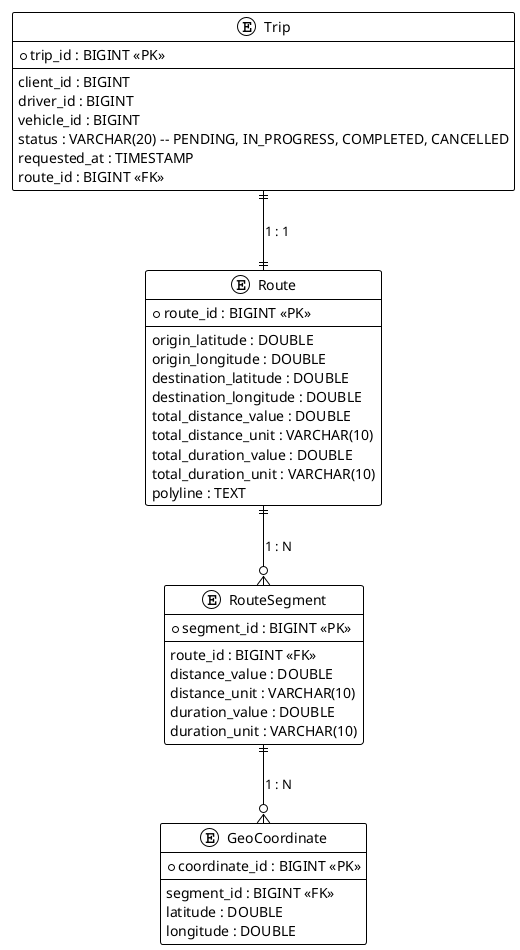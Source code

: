 @startuml Trip-Management-Domain-Layer-DataBase-Diagram
!theme plain

entity Trip {
  * trip_id : BIGINT <<PK>>
  --
  client_id : BIGINT
  driver_id : BIGINT
  vehicle_id : BIGINT
  status : VARCHAR(20) -- PENDING, IN_PROGRESS, COMPLETED, CANCELLED
  requested_at : TIMESTAMP
  route_id : BIGINT <<FK>>
}

entity Route {
  * route_id : BIGINT <<PK>>
  --
  origin_latitude : DOUBLE
  origin_longitude : DOUBLE
  destination_latitude : DOUBLE
  destination_longitude : DOUBLE
  total_distance_value : DOUBLE
  total_distance_unit : VARCHAR(10)
  total_duration_value : DOUBLE
  total_duration_unit : VARCHAR(10)
  polyline : TEXT
}

entity RouteSegment {
  * segment_id : BIGINT <<PK>>
  --
  route_id : BIGINT <<FK>>
  distance_value : DOUBLE
  distance_unit : VARCHAR(10)
  duration_value : DOUBLE
  duration_unit : VARCHAR(10)
}

entity GeoCoordinate {
  * coordinate_id : BIGINT <<PK>>
  --
  segment_id : BIGINT <<FK>>
  latitude : DOUBLE
  longitude : DOUBLE
}

' ========================
' Relationships with cardinalities
' ========================
Trip ||--|| Route : "1 : 1"
Route ||--o{ RouteSegment : "1 : N"
RouteSegment ||--o{ GeoCoordinate : "1 : N"
@enduml
